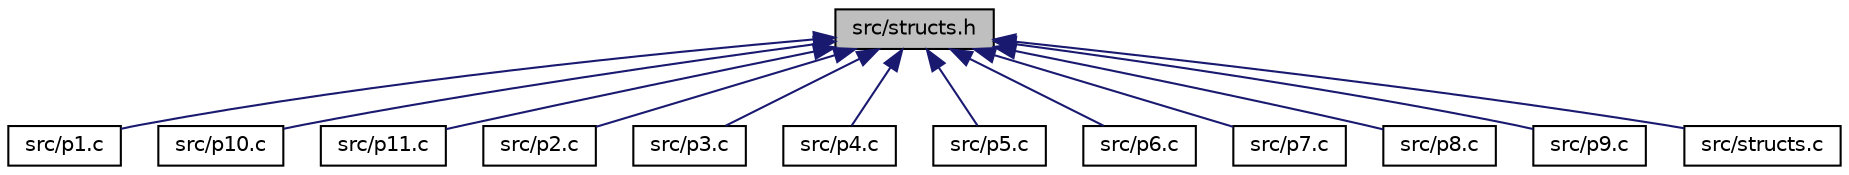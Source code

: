 digraph "src/structs.h"
{
 // LATEX_PDF_SIZE
  edge [fontname="Helvetica",fontsize="10",labelfontname="Helvetica",labelfontsize="10"];
  node [fontname="Helvetica",fontsize="10",shape=record];
  Node1 [label="src/structs.h",height=0.2,width=0.4,color="black", fillcolor="grey75", style="filled", fontcolor="black",tooltip=" "];
  Node1 -> Node2 [dir="back",color="midnightblue",fontsize="10",style="solid",fontname="Helvetica"];
  Node2 [label="src/p1.c",height=0.2,width=0.4,color="black", fillcolor="white", style="filled",URL="$p1_8c.html",tooltip=" "];
  Node1 -> Node3 [dir="back",color="midnightblue",fontsize="10",style="solid",fontname="Helvetica"];
  Node3 [label="src/p10.c",height=0.2,width=0.4,color="black", fillcolor="white", style="filled",URL="$p10_8c.html",tooltip=" "];
  Node1 -> Node4 [dir="back",color="midnightblue",fontsize="10",style="solid",fontname="Helvetica"];
  Node4 [label="src/p11.c",height=0.2,width=0.4,color="black", fillcolor="white", style="filled",URL="$p11_8c.html",tooltip=" "];
  Node1 -> Node5 [dir="back",color="midnightblue",fontsize="10",style="solid",fontname="Helvetica"];
  Node5 [label="src/p2.c",height=0.2,width=0.4,color="black", fillcolor="white", style="filled",URL="$p2_8c.html",tooltip=" "];
  Node1 -> Node6 [dir="back",color="midnightblue",fontsize="10",style="solid",fontname="Helvetica"];
  Node6 [label="src/p3.c",height=0.2,width=0.4,color="black", fillcolor="white", style="filled",URL="$p3_8c.html",tooltip=" "];
  Node1 -> Node7 [dir="back",color="midnightblue",fontsize="10",style="solid",fontname="Helvetica"];
  Node7 [label="src/p4.c",height=0.2,width=0.4,color="black", fillcolor="white", style="filled",URL="$p4_8c.html",tooltip=" "];
  Node1 -> Node8 [dir="back",color="midnightblue",fontsize="10",style="solid",fontname="Helvetica"];
  Node8 [label="src/p5.c",height=0.2,width=0.4,color="black", fillcolor="white", style="filled",URL="$p5_8c.html",tooltip=" "];
  Node1 -> Node9 [dir="back",color="midnightblue",fontsize="10",style="solid",fontname="Helvetica"];
  Node9 [label="src/p6.c",height=0.2,width=0.4,color="black", fillcolor="white", style="filled",URL="$p6_8c.html",tooltip=" "];
  Node1 -> Node10 [dir="back",color="midnightblue",fontsize="10",style="solid",fontname="Helvetica"];
  Node10 [label="src/p7.c",height=0.2,width=0.4,color="black", fillcolor="white", style="filled",URL="$p7_8c.html",tooltip=" "];
  Node1 -> Node11 [dir="back",color="midnightblue",fontsize="10",style="solid",fontname="Helvetica"];
  Node11 [label="src/p8.c",height=0.2,width=0.4,color="black", fillcolor="white", style="filled",URL="$p8_8c.html",tooltip=" "];
  Node1 -> Node12 [dir="back",color="midnightblue",fontsize="10",style="solid",fontname="Helvetica"];
  Node12 [label="src/p9.c",height=0.2,width=0.4,color="black", fillcolor="white", style="filled",URL="$p9_8c.html",tooltip=" "];
  Node1 -> Node13 [dir="back",color="midnightblue",fontsize="10",style="solid",fontname="Helvetica"];
  Node13 [label="src/structs.c",height=0.2,width=0.4,color="black", fillcolor="white", style="filled",URL="$structs_8c.html",tooltip=" "];
}
